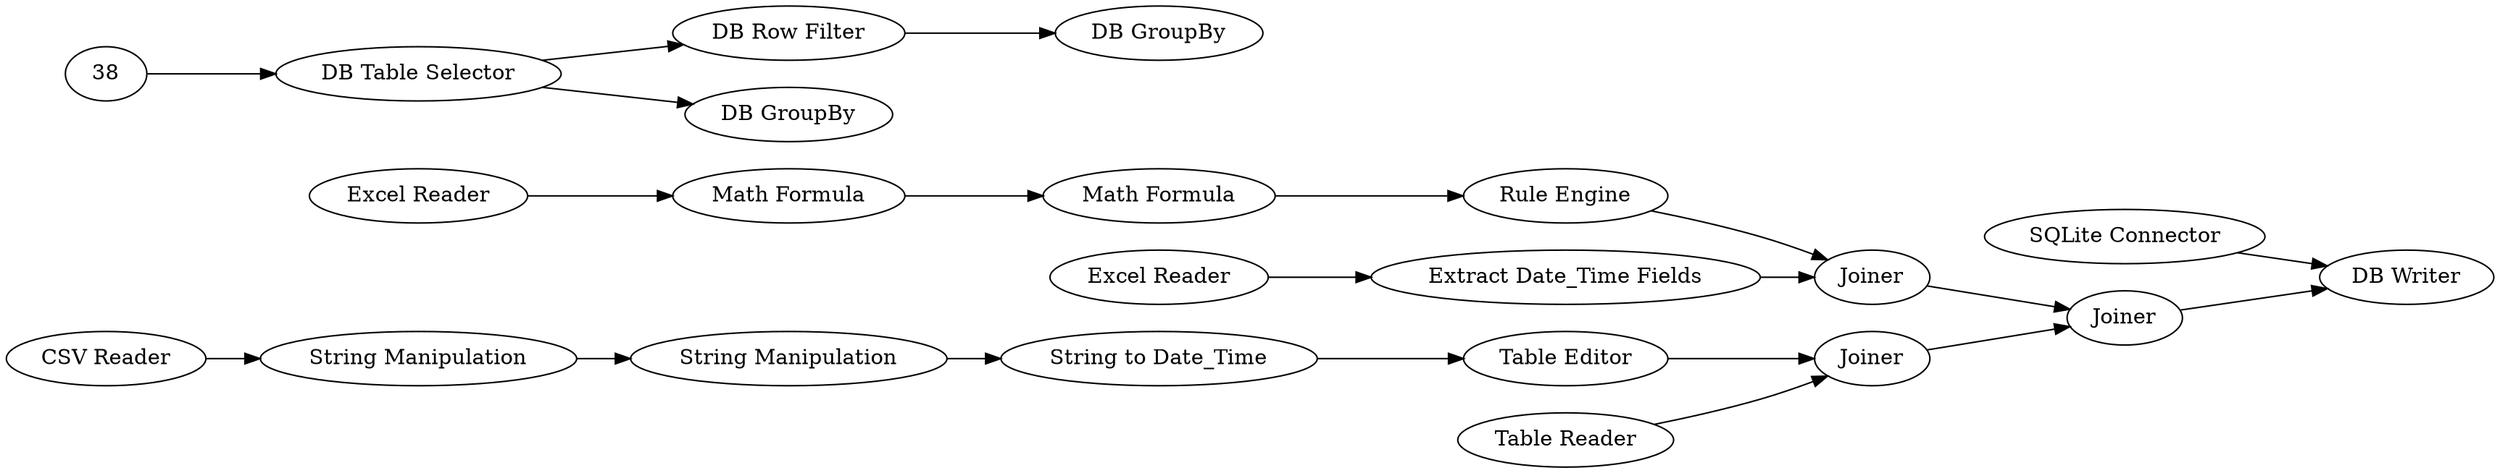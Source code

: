 digraph {
	6 [label="SQLite Connector"]
	19 [label="String Manipulation"]
	20 [label="String Manipulation"]
	21 [label="Math Formula"]
	22 [label="Rule Engine"]
	23 [label="Math Formula"]
	24 [label="String to Date_Time"]
	25 [label="Extract Date_Time Fields"]
	26 [label="Table Editor"]
	30 [label="DB Writer"]
	31 [label="Excel Reader"]
	32 [label="Excel Reader"]
	33 [label="Table Reader"]
	34 [label="CSV Reader"]
	35 [label=Joiner]
	36 [label=Joiner]
	37 [label=Joiner]
	39 [label="DB Table Selector"]
	40 [label="DB Row Filter"]
	41 [label="DB GroupBy"]
	42 [label="DB GroupBy"]
	6 -> 30
	19 -> 20
	20 -> 24
	21 -> 22
	22 -> 35
	23 -> 21
	24 -> 26
	25 -> 35
	26 -> 37
	31 -> 25
	32 -> 23
	33 -> 37
	34 -> 19
	35 -> 36
	36 -> 30
	37 -> 36
	38 -> 39
	39 -> 42
	39 -> 40
	40 -> 41
	rankdir=LR
}
